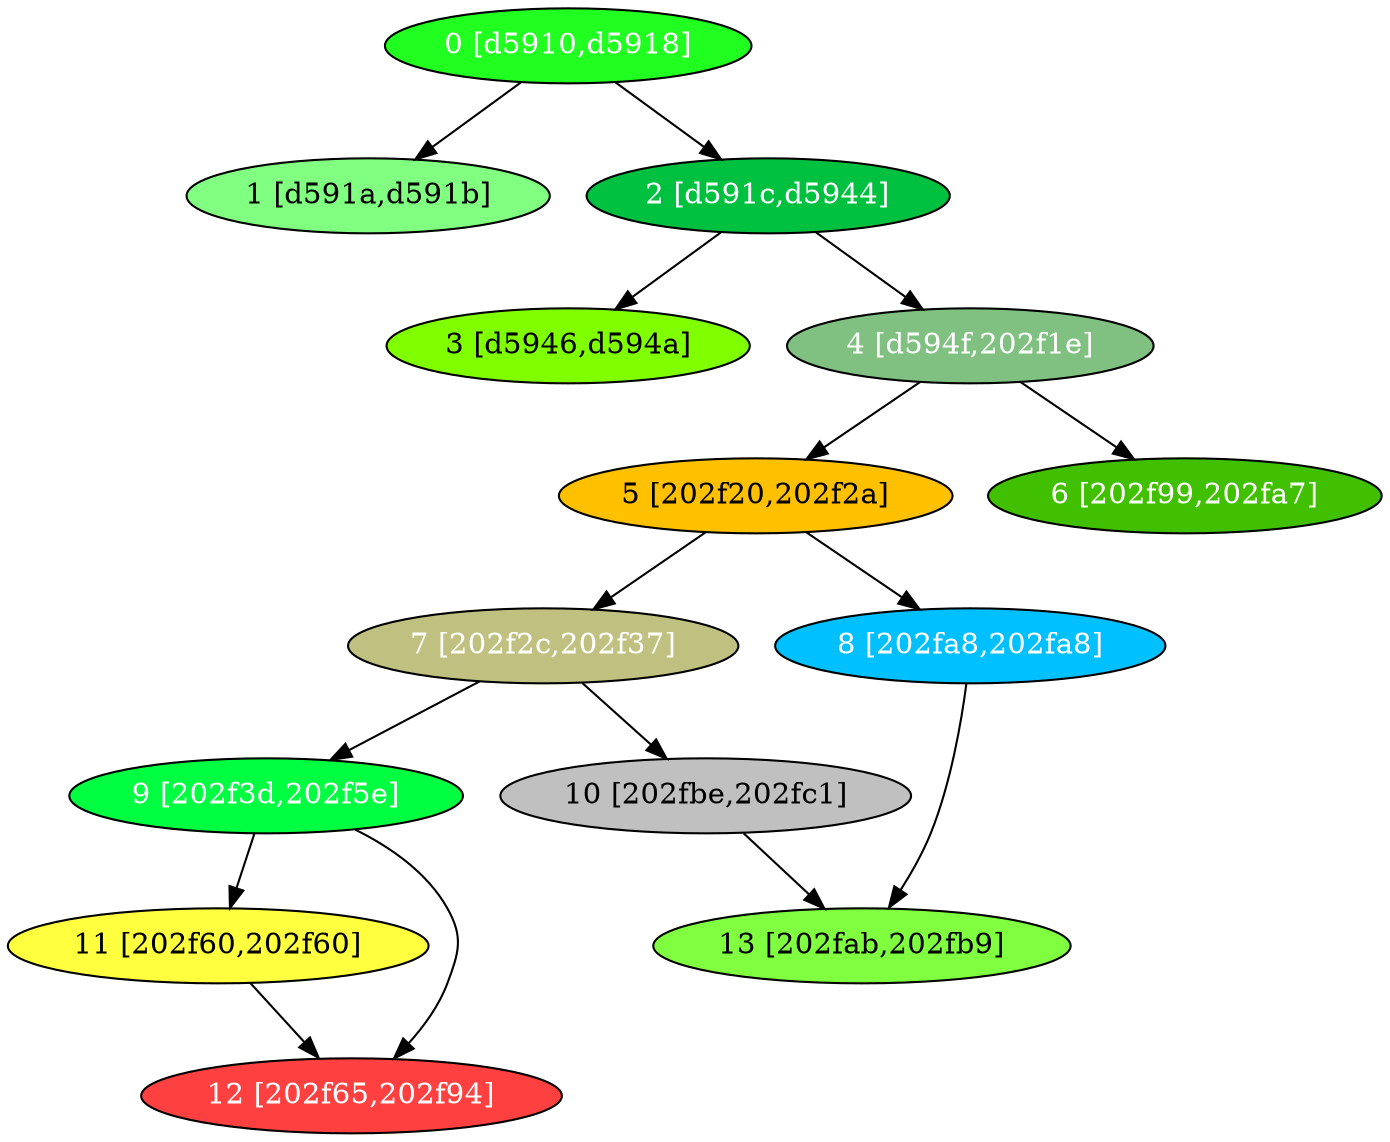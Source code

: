 diGraph libnss3{
	libnss3_0  [style=filled fillcolor="#20FF20" fontcolor="#ffffff" shape=oval label="0 [d5910,d5918]"]
	libnss3_1  [style=filled fillcolor="#80FF80" fontcolor="#000000" shape=oval label="1 [d591a,d591b]"]
	libnss3_2  [style=filled fillcolor="#00C040" fontcolor="#ffffff" shape=oval label="2 [d591c,d5944]"]
	libnss3_3  [style=filled fillcolor="#80FF00" fontcolor="#000000" shape=oval label="3 [d5946,d594a]"]
	libnss3_4  [style=filled fillcolor="#80C080" fontcolor="#ffffff" shape=oval label="4 [d594f,202f1e]"]
	libnss3_5  [style=filled fillcolor="#FFC000" fontcolor="#000000" shape=oval label="5 [202f20,202f2a]"]
	libnss3_6  [style=filled fillcolor="#40C000" fontcolor="#ffffff" shape=oval label="6 [202f99,202fa7]"]
	libnss3_7  [style=filled fillcolor="#C0C080" fontcolor="#ffffff" shape=oval label="7 [202f2c,202f37]"]
	libnss3_8  [style=filled fillcolor="#00C0FF" fontcolor="#ffffff" shape=oval label="8 [202fa8,202fa8]"]
	libnss3_9  [style=filled fillcolor="#00FF40" fontcolor="#ffffff" shape=oval label="9 [202f3d,202f5e]"]
	libnss3_a  [style=filled fillcolor="#C0C0C0" fontcolor="#000000" shape=oval label="10 [202fbe,202fc1]"]
	libnss3_b  [style=filled fillcolor="#FFFF40" fontcolor="#000000" shape=oval label="11 [202f60,202f60]"]
	libnss3_c  [style=filled fillcolor="#FF4040" fontcolor="#ffffff" shape=oval label="12 [202f65,202f94]"]
	libnss3_d  [style=filled fillcolor="#80FF40" fontcolor="#000000" shape=oval label="13 [202fab,202fb9]"]

	libnss3_0 -> libnss3_1
	libnss3_0 -> libnss3_2
	libnss3_2 -> libnss3_3
	libnss3_2 -> libnss3_4
	libnss3_4 -> libnss3_5
	libnss3_4 -> libnss3_6
	libnss3_5 -> libnss3_7
	libnss3_5 -> libnss3_8
	libnss3_7 -> libnss3_9
	libnss3_7 -> libnss3_a
	libnss3_8 -> libnss3_d
	libnss3_9 -> libnss3_b
	libnss3_9 -> libnss3_c
	libnss3_a -> libnss3_d
	libnss3_b -> libnss3_c
}